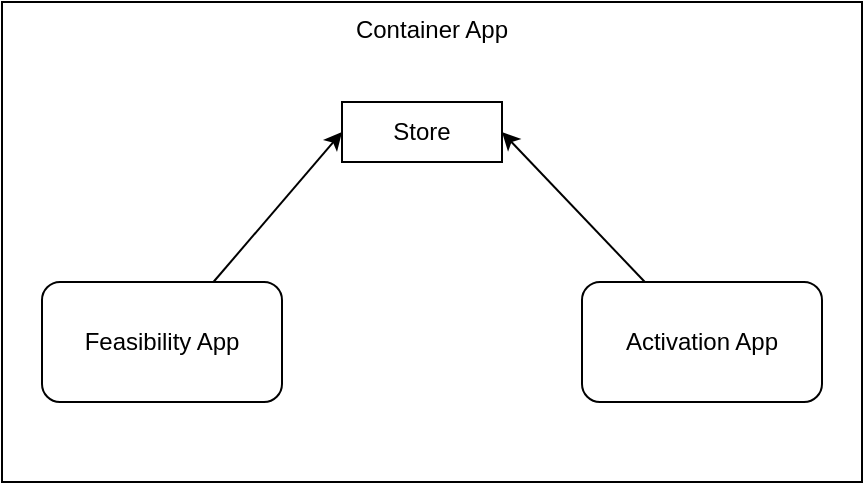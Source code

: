 <mxfile>
    <diagram id="Di_JrZIKom7joyW2dkxJ" name="Page-1">
        <mxGraphModel dx="1129" dy="468" grid="1" gridSize="10" guides="1" tooltips="1" connect="1" arrows="1" fold="1" page="1" pageScale="1" pageWidth="827" pageHeight="1169" math="0" shadow="0">
            <root>
                <mxCell id="0"/>
                <mxCell id="1" parent="0"/>
                <mxCell id="2" value="Container App&lt;br&gt;" style="rounded=0;whiteSpace=wrap;html=1;horizontal=1;verticalAlign=top;" vertex="1" parent="1">
                    <mxGeometry x="210" y="80" width="430" height="240" as="geometry"/>
                </mxCell>
                <mxCell id="3" value="Store" style="rounded=0;whiteSpace=wrap;html=1;" vertex="1" parent="1">
                    <mxGeometry x="380" y="130" width="80" height="30" as="geometry"/>
                </mxCell>
                <mxCell id="9" style="edgeStyle=none;html=1;entryX=0;entryY=0.5;entryDx=0;entryDy=0;" edge="1" parent="1" source="6" target="3">
                    <mxGeometry relative="1" as="geometry"/>
                </mxCell>
                <mxCell id="6" value="Feasibility App" style="rounded=1;whiteSpace=wrap;html=1;" vertex="1" parent="1">
                    <mxGeometry x="230" y="220" width="120" height="60" as="geometry"/>
                </mxCell>
                <mxCell id="12" style="edgeStyle=none;html=1;entryX=1;entryY=0.5;entryDx=0;entryDy=0;" edge="1" parent="1" source="7" target="3">
                    <mxGeometry relative="1" as="geometry"/>
                </mxCell>
                <mxCell id="7" value="Activation App" style="rounded=1;whiteSpace=wrap;html=1;" vertex="1" parent="1">
                    <mxGeometry x="500" y="220" width="120" height="60" as="geometry"/>
                </mxCell>
            </root>
        </mxGraphModel>
    </diagram>
</mxfile>